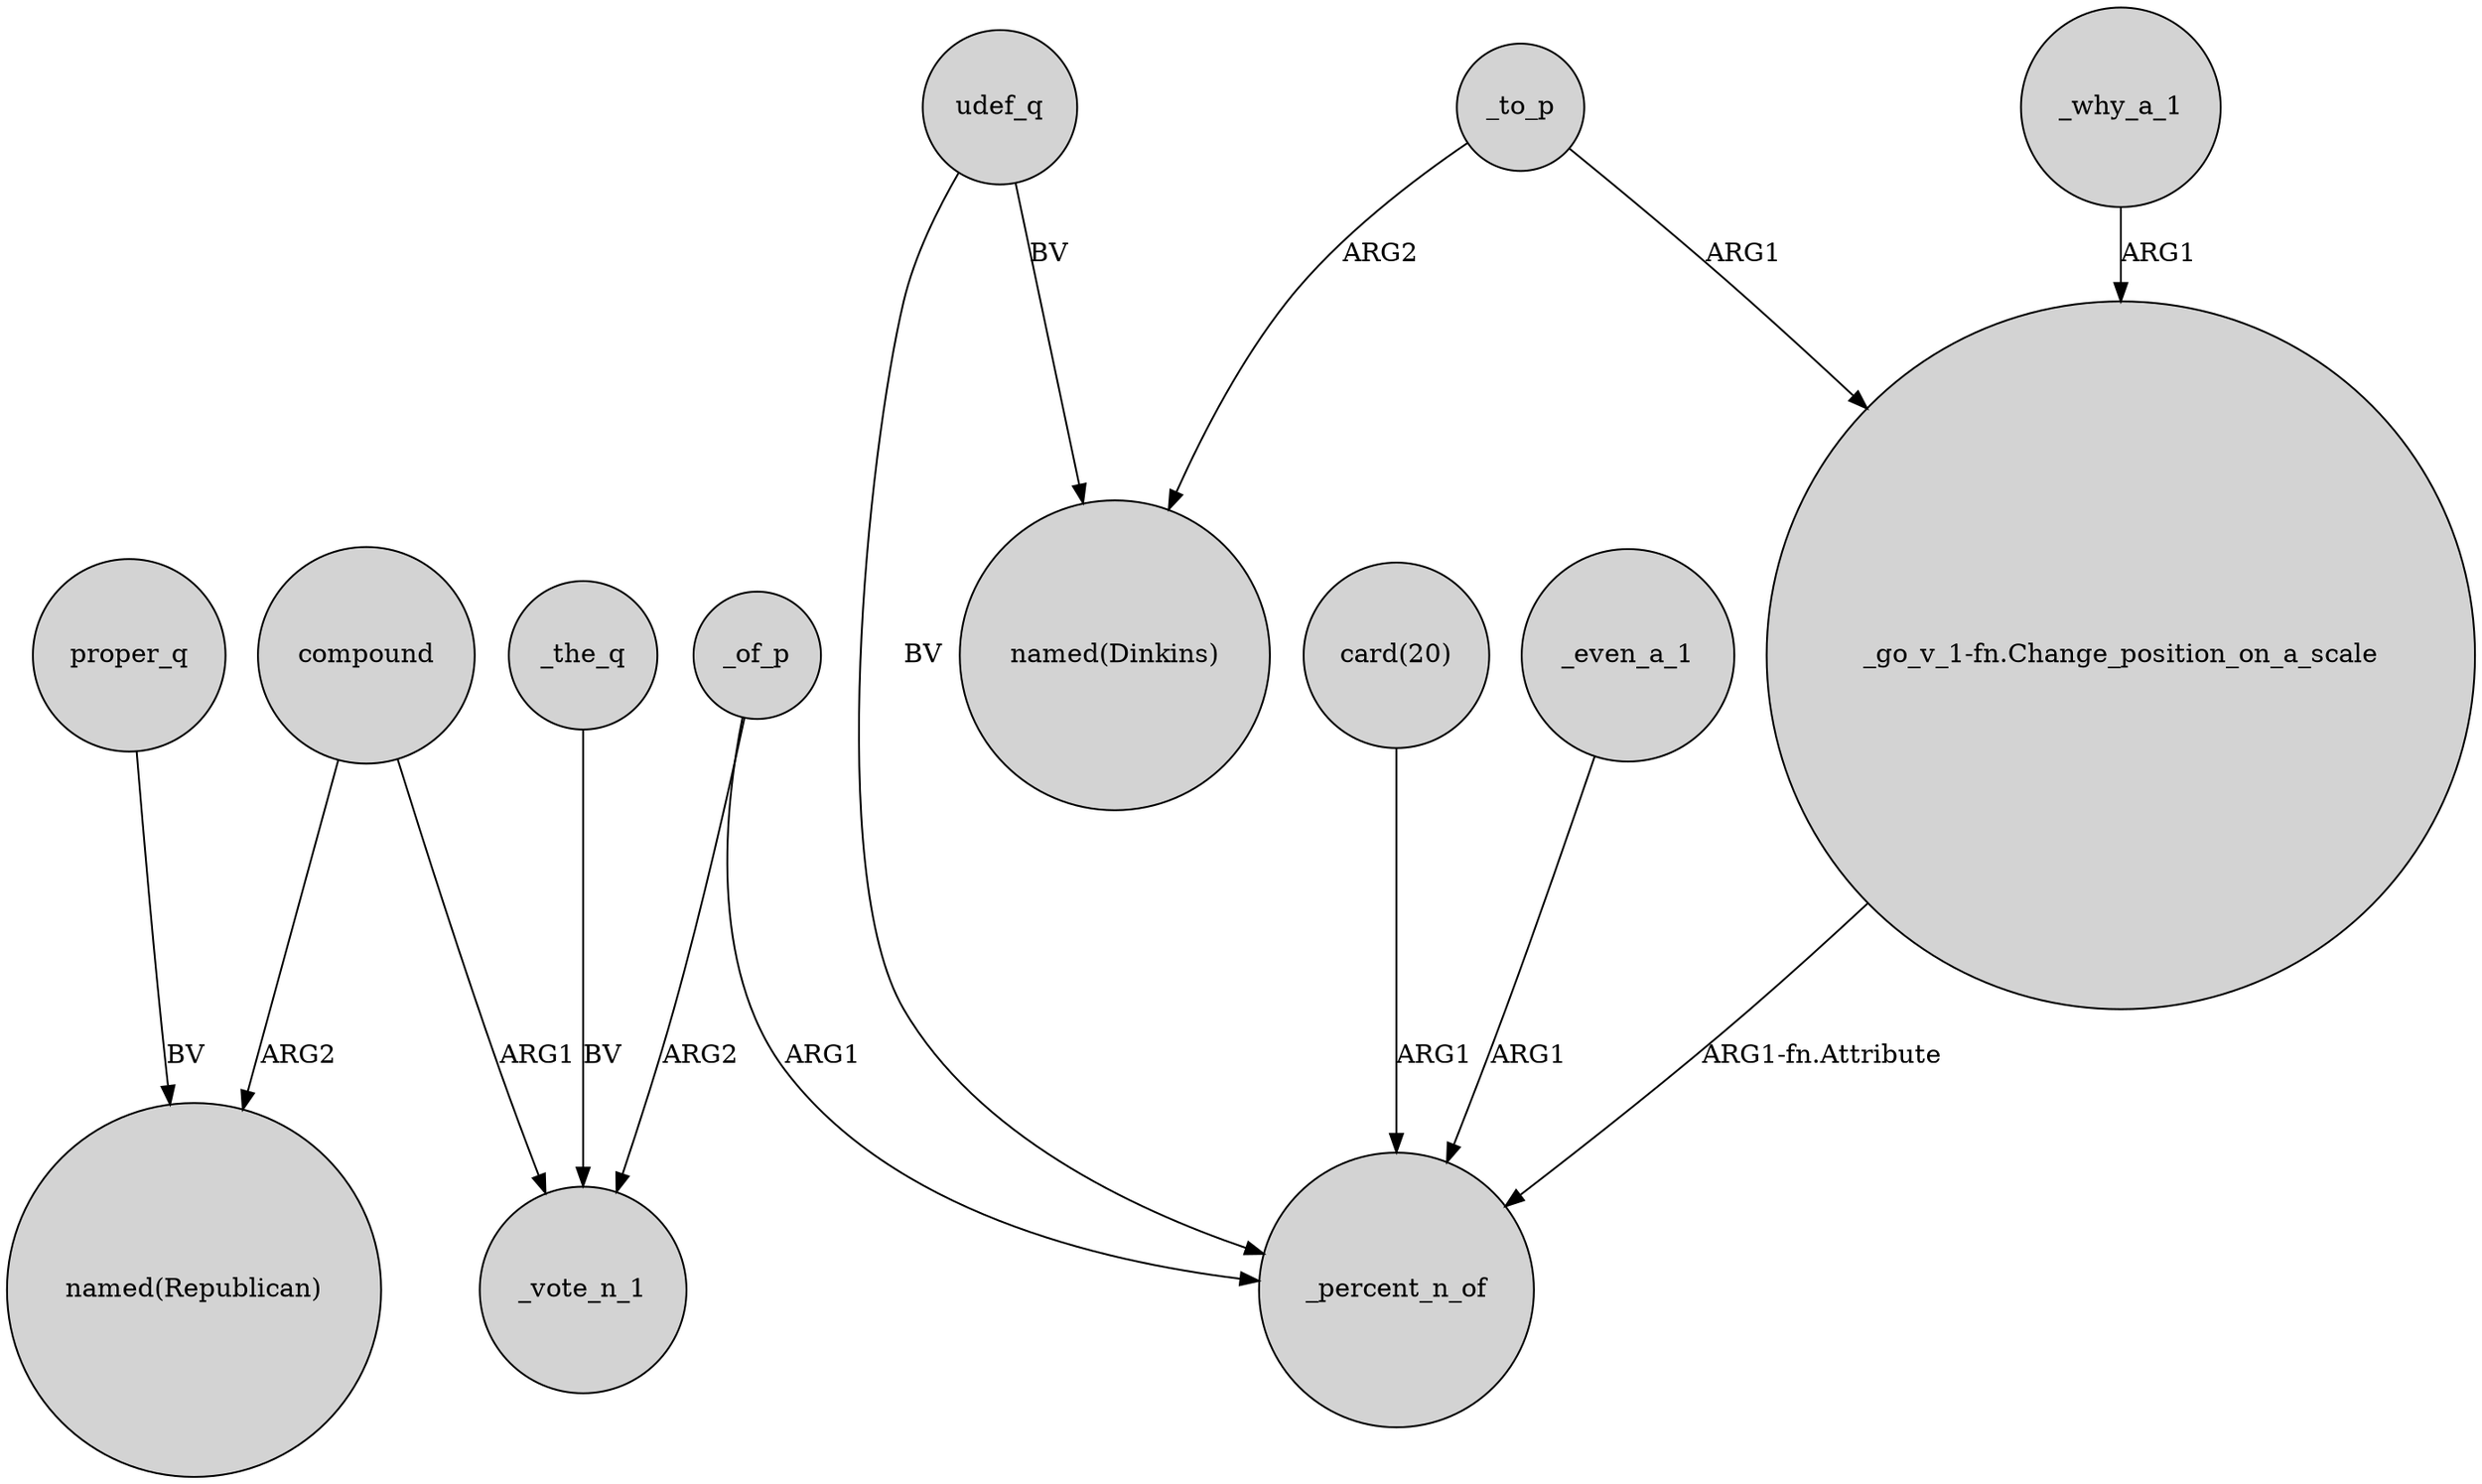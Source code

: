 digraph {
	node [shape=circle style=filled]
	compound -> _vote_n_1 [label=ARG1]
	udef_q -> _percent_n_of [label=BV]
	compound -> "named(Republican)" [label=ARG2]
	"_go_v_1-fn.Change_position_on_a_scale" -> _percent_n_of [label="ARG1-fn.Attribute"]
	udef_q -> "named(Dinkins)" [label=BV]
	_of_p -> _vote_n_1 [label=ARG2]
	_to_p -> "_go_v_1-fn.Change_position_on_a_scale" [label=ARG1]
	_of_p -> _percent_n_of [label=ARG1]
	"card(20)" -> _percent_n_of [label=ARG1]
	proper_q -> "named(Republican)" [label=BV]
	_even_a_1 -> _percent_n_of [label=ARG1]
	_to_p -> "named(Dinkins)" [label=ARG2]
	_why_a_1 -> "_go_v_1-fn.Change_position_on_a_scale" [label=ARG1]
	_the_q -> _vote_n_1 [label=BV]
}
